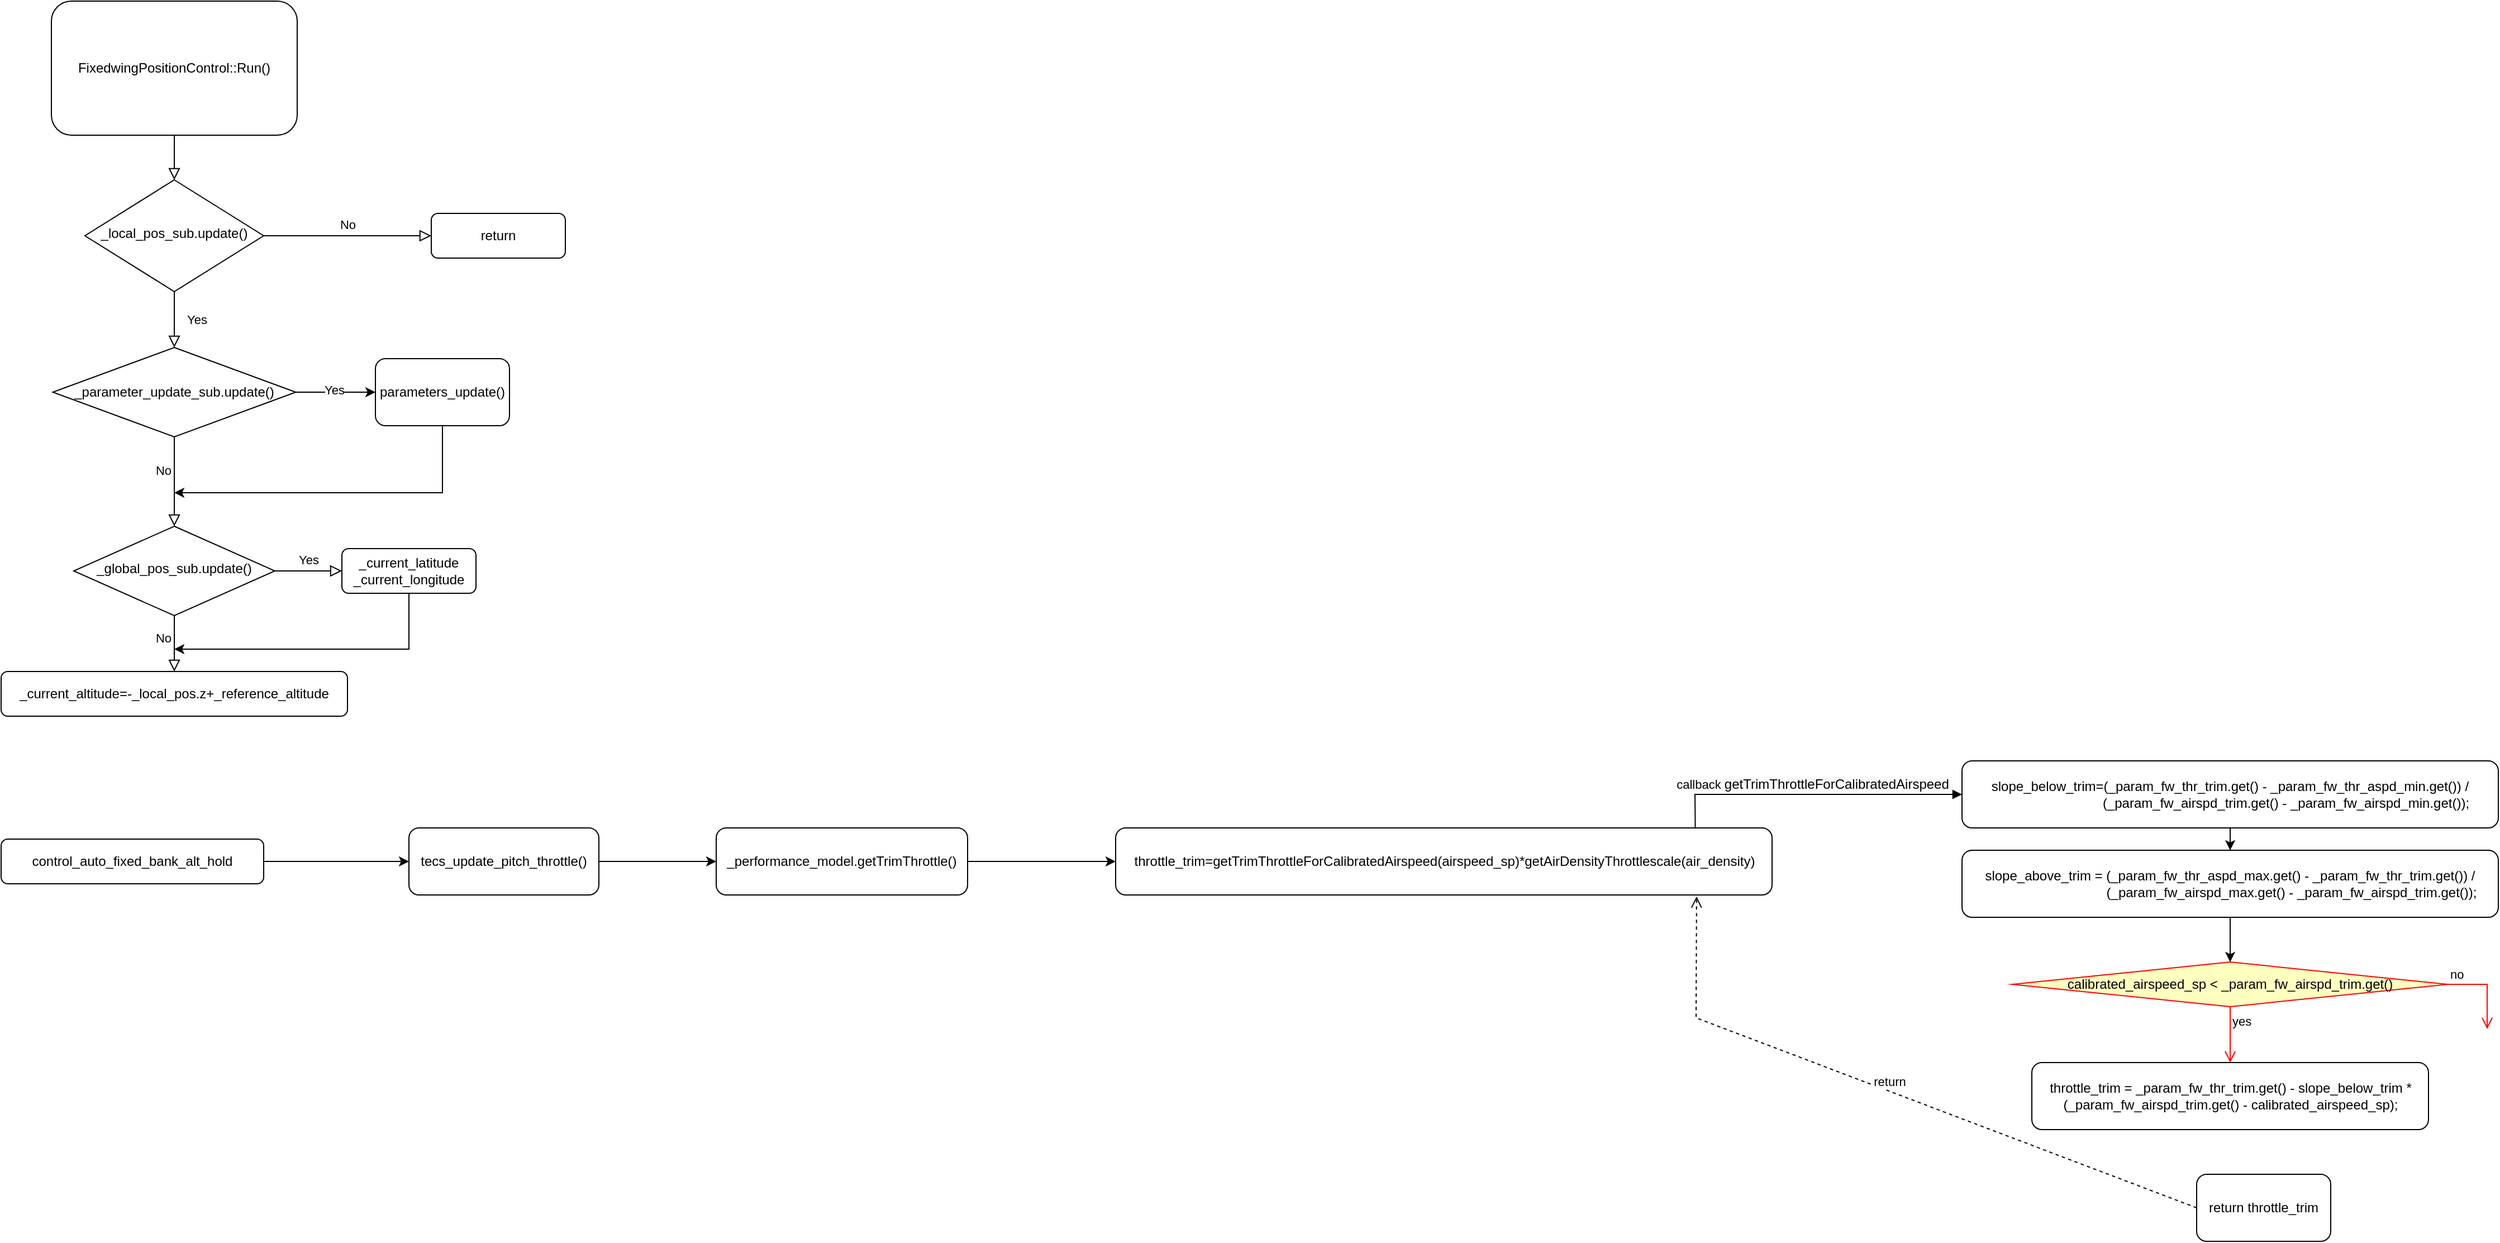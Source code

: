 <mxfile version="24.7.12">
  <diagram id="C5RBs43oDa-KdzZeNtuy" name="Page-1">
    <mxGraphModel dx="1562" dy="882" grid="1" gridSize="10" guides="1" tooltips="1" connect="1" arrows="1" fold="1" page="1" pageScale="1" pageWidth="827" pageHeight="1169" math="0" shadow="0">
      <root>
        <mxCell id="WIyWlLk6GJQsqaUBKTNV-0" />
        <mxCell id="WIyWlLk6GJQsqaUBKTNV-1" parent="WIyWlLk6GJQsqaUBKTNV-0" />
        <mxCell id="WIyWlLk6GJQsqaUBKTNV-2" value="" style="rounded=0;html=1;jettySize=auto;orthogonalLoop=1;fontSize=11;endArrow=block;endFill=0;endSize=8;strokeWidth=1;shadow=0;labelBackgroundColor=none;edgeStyle=orthogonalEdgeStyle;" parent="WIyWlLk6GJQsqaUBKTNV-1" source="WIyWlLk6GJQsqaUBKTNV-3" target="WIyWlLk6GJQsqaUBKTNV-6" edge="1">
          <mxGeometry relative="1" as="geometry" />
        </mxCell>
        <mxCell id="WIyWlLk6GJQsqaUBKTNV-3" value="FixedwingPositionControl::Run()" style="rounded=1;whiteSpace=wrap;html=1;fontSize=12;glass=0;strokeWidth=1;shadow=0;direction=south;" parent="WIyWlLk6GJQsqaUBKTNV-1" vertex="1">
          <mxGeometry x="110" y="10" width="220" height="120" as="geometry" />
        </mxCell>
        <mxCell id="WIyWlLk6GJQsqaUBKTNV-4" value="Yes" style="rounded=0;html=1;jettySize=auto;orthogonalLoop=1;fontSize=11;endArrow=block;endFill=0;endSize=8;strokeWidth=1;shadow=0;labelBackgroundColor=none;edgeStyle=orthogonalEdgeStyle;entryX=0.5;entryY=0;entryDx=0;entryDy=0;" parent="WIyWlLk6GJQsqaUBKTNV-1" source="WIyWlLk6GJQsqaUBKTNV-6" target="4d0LQMOBsUZuwdlxiOle-5" edge="1">
          <mxGeometry y="20" relative="1" as="geometry">
            <mxPoint as="offset" />
            <mxPoint x="220" y="320" as="targetPoint" />
          </mxGeometry>
        </mxCell>
        <mxCell id="WIyWlLk6GJQsqaUBKTNV-5" value="No" style="edgeStyle=orthogonalEdgeStyle;rounded=0;html=1;jettySize=auto;orthogonalLoop=1;fontSize=11;endArrow=block;endFill=0;endSize=8;strokeWidth=1;shadow=0;labelBackgroundColor=none;" parent="WIyWlLk6GJQsqaUBKTNV-1" source="WIyWlLk6GJQsqaUBKTNV-6" target="WIyWlLk6GJQsqaUBKTNV-7" edge="1">
          <mxGeometry y="10" relative="1" as="geometry">
            <mxPoint as="offset" />
          </mxGeometry>
        </mxCell>
        <mxCell id="WIyWlLk6GJQsqaUBKTNV-6" value="_local_pos_sub.update()" style="rhombus;whiteSpace=wrap;html=1;shadow=0;fontFamily=Helvetica;fontSize=12;align=center;strokeWidth=1;spacing=6;spacingTop=-4;" parent="WIyWlLk6GJQsqaUBKTNV-1" vertex="1">
          <mxGeometry x="140" y="170" width="160" height="100" as="geometry" />
        </mxCell>
        <mxCell id="WIyWlLk6GJQsqaUBKTNV-7" value="return" style="rounded=1;whiteSpace=wrap;html=1;fontSize=12;glass=0;strokeWidth=1;shadow=0;" parent="WIyWlLk6GJQsqaUBKTNV-1" vertex="1">
          <mxGeometry x="450" y="200" width="120" height="40" as="geometry" />
        </mxCell>
        <mxCell id="WIyWlLk6GJQsqaUBKTNV-8" value="No" style="rounded=0;html=1;jettySize=auto;orthogonalLoop=1;fontSize=11;endArrow=block;endFill=0;endSize=8;strokeWidth=1;shadow=0;labelBackgroundColor=none;edgeStyle=orthogonalEdgeStyle;entryX=0.5;entryY=0;entryDx=0;entryDy=0;" parent="WIyWlLk6GJQsqaUBKTNV-1" source="WIyWlLk6GJQsqaUBKTNV-10" target="4d0LQMOBsUZuwdlxiOle-18" edge="1">
          <mxGeometry x="-0.2" y="-10" relative="1" as="geometry">
            <mxPoint as="offset" />
            <mxPoint x="220" y="610" as="targetPoint" />
          </mxGeometry>
        </mxCell>
        <mxCell id="WIyWlLk6GJQsqaUBKTNV-9" value="Yes" style="edgeStyle=orthogonalEdgeStyle;rounded=0;html=1;jettySize=auto;orthogonalLoop=1;fontSize=11;endArrow=block;endFill=0;endSize=8;strokeWidth=1;shadow=0;labelBackgroundColor=none;" parent="WIyWlLk6GJQsqaUBKTNV-1" source="WIyWlLk6GJQsqaUBKTNV-10" target="WIyWlLk6GJQsqaUBKTNV-12" edge="1">
          <mxGeometry y="10" relative="1" as="geometry">
            <mxPoint as="offset" />
          </mxGeometry>
        </mxCell>
        <mxCell id="WIyWlLk6GJQsqaUBKTNV-10" value="_global_pos_sub.update()" style="rhombus;whiteSpace=wrap;html=1;shadow=0;fontFamily=Helvetica;fontSize=12;align=center;strokeWidth=1;spacing=6;spacingTop=-4;" parent="WIyWlLk6GJQsqaUBKTNV-1" vertex="1">
          <mxGeometry x="130" y="480" width="180" height="80" as="geometry" />
        </mxCell>
        <mxCell id="rS4UES4o4Pbf3BBduXtB-1" style="edgeStyle=orthogonalEdgeStyle;rounded=0;orthogonalLoop=1;jettySize=auto;html=1;" parent="WIyWlLk6GJQsqaUBKTNV-1" edge="1">
          <mxGeometry relative="1" as="geometry">
            <mxPoint x="220" y="590" as="targetPoint" />
            <mxPoint x="430" y="540" as="sourcePoint" />
            <Array as="points">
              <mxPoint x="430" y="590" />
            </Array>
          </mxGeometry>
        </mxCell>
        <mxCell id="WIyWlLk6GJQsqaUBKTNV-12" value="_current_latitude&lt;div&gt;_current_longitude&lt;/div&gt;" style="rounded=1;whiteSpace=wrap;html=1;fontSize=12;glass=0;strokeWidth=1;shadow=0;" parent="WIyWlLk6GJQsqaUBKTNV-1" vertex="1">
          <mxGeometry x="370" y="500" width="120" height="40" as="geometry" />
        </mxCell>
        <mxCell id="4d0LQMOBsUZuwdlxiOle-11" style="edgeStyle=orthogonalEdgeStyle;rounded=0;orthogonalLoop=1;jettySize=auto;html=1;exitX=1;exitY=0.5;exitDx=0;exitDy=0;entryX=0;entryY=0.5;entryDx=0;entryDy=0;" parent="WIyWlLk6GJQsqaUBKTNV-1" source="4d0LQMOBsUZuwdlxiOle-5" target="4d0LQMOBsUZuwdlxiOle-13" edge="1">
          <mxGeometry relative="1" as="geometry">
            <mxPoint x="400" y="360" as="targetPoint" />
          </mxGeometry>
        </mxCell>
        <mxCell id="4d0LQMOBsUZuwdlxiOle-12" value="Yes" style="edgeLabel;html=1;align=center;verticalAlign=middle;resizable=0;points=[];" parent="4d0LQMOBsUZuwdlxiOle-11" vertex="1" connectable="0">
          <mxGeometry x="-0.054" y="2" relative="1" as="geometry">
            <mxPoint as="offset" />
          </mxGeometry>
        </mxCell>
        <mxCell id="4d0LQMOBsUZuwdlxiOle-5" value="_parameter_update_sub.update()" style="rhombus;whiteSpace=wrap;html=1;" parent="WIyWlLk6GJQsqaUBKTNV-1" vertex="1">
          <mxGeometry x="111.25" y="320" width="217.5" height="80" as="geometry" />
        </mxCell>
        <mxCell id="4d0LQMOBsUZuwdlxiOle-10" value="No" style="rounded=0;html=1;jettySize=auto;orthogonalLoop=1;fontSize=11;endArrow=block;endFill=0;endSize=8;strokeWidth=1;shadow=0;labelBackgroundColor=none;edgeStyle=orthogonalEdgeStyle;exitX=0.5;exitY=1;exitDx=0;exitDy=0;entryX=0.5;entryY=0;entryDx=0;entryDy=0;" parent="WIyWlLk6GJQsqaUBKTNV-1" source="4d0LQMOBsUZuwdlxiOle-5" target="WIyWlLk6GJQsqaUBKTNV-10" edge="1">
          <mxGeometry x="-0.25" y="-10" relative="1" as="geometry">
            <mxPoint as="offset" />
            <mxPoint x="320" y="300" as="sourcePoint" />
            <mxPoint x="230" y="330" as="targetPoint" />
            <Array as="points">
              <mxPoint x="220" y="445" />
              <mxPoint x="220" y="445" />
            </Array>
          </mxGeometry>
        </mxCell>
        <mxCell id="4d0LQMOBsUZuwdlxiOle-15" style="edgeStyle=orthogonalEdgeStyle;rounded=0;orthogonalLoop=1;jettySize=auto;html=1;" parent="WIyWlLk6GJQsqaUBKTNV-1" source="4d0LQMOBsUZuwdlxiOle-13" edge="1">
          <mxGeometry relative="1" as="geometry">
            <mxPoint x="220" y="450" as="targetPoint" />
            <Array as="points">
              <mxPoint x="460" y="450" />
              <mxPoint x="220" y="450" />
            </Array>
          </mxGeometry>
        </mxCell>
        <mxCell id="4d0LQMOBsUZuwdlxiOle-13" value="parameters_update()" style="rounded=1;whiteSpace=wrap;html=1;" parent="WIyWlLk6GJQsqaUBKTNV-1" vertex="1">
          <mxGeometry x="400" y="330" width="120" height="60" as="geometry" />
        </mxCell>
        <mxCell id="4d0LQMOBsUZuwdlxiOle-18" value="_current_altitude=-_local_pos.z+_reference_altitude" style="rounded=1;whiteSpace=wrap;html=1;fontSize=12;glass=0;strokeWidth=1;shadow=0;" parent="WIyWlLk6GJQsqaUBKTNV-1" vertex="1">
          <mxGeometry x="65" y="610" width="310" height="40" as="geometry" />
        </mxCell>
        <mxCell id="rS4UES4o4Pbf3BBduXtB-4" value="" style="edgeStyle=orthogonalEdgeStyle;rounded=0;orthogonalLoop=1;jettySize=auto;html=1;" parent="WIyWlLk6GJQsqaUBKTNV-1" source="rS4UES4o4Pbf3BBduXtB-2" target="rS4UES4o4Pbf3BBduXtB-3" edge="1">
          <mxGeometry relative="1" as="geometry" />
        </mxCell>
        <mxCell id="rS4UES4o4Pbf3BBduXtB-2" value="control_auto_fixed_bank_alt_hold" style="rounded=1;whiteSpace=wrap;html=1;fontSize=12;glass=0;strokeWidth=1;shadow=0;" parent="WIyWlLk6GJQsqaUBKTNV-1" vertex="1">
          <mxGeometry x="65" y="760" width="235" height="40" as="geometry" />
        </mxCell>
        <mxCell id="rS4UES4o4Pbf3BBduXtB-6" value="" style="edgeStyle=orthogonalEdgeStyle;rounded=0;orthogonalLoop=1;jettySize=auto;html=1;" parent="WIyWlLk6GJQsqaUBKTNV-1" source="rS4UES4o4Pbf3BBduXtB-3" target="rS4UES4o4Pbf3BBduXtB-5" edge="1">
          <mxGeometry relative="1" as="geometry" />
        </mxCell>
        <mxCell id="rS4UES4o4Pbf3BBduXtB-3" value="tecs_update_pitch_throttle()" style="whiteSpace=wrap;html=1;rounded=1;glass=0;strokeWidth=1;shadow=0;" parent="WIyWlLk6GJQsqaUBKTNV-1" vertex="1">
          <mxGeometry x="430" y="750" width="170" height="60" as="geometry" />
        </mxCell>
        <mxCell id="rS4UES4o4Pbf3BBduXtB-8" value="" style="edgeStyle=orthogonalEdgeStyle;rounded=0;orthogonalLoop=1;jettySize=auto;html=1;" parent="WIyWlLk6GJQsqaUBKTNV-1" source="rS4UES4o4Pbf3BBduXtB-5" target="rS4UES4o4Pbf3BBduXtB-7" edge="1">
          <mxGeometry relative="1" as="geometry" />
        </mxCell>
        <mxCell id="rS4UES4o4Pbf3BBduXtB-5" value="_performance_model.getTrimThrottle()" style="whiteSpace=wrap;html=1;rounded=1;glass=0;strokeWidth=1;shadow=0;" parent="WIyWlLk6GJQsqaUBKTNV-1" vertex="1">
          <mxGeometry x="705" y="750" width="225" height="60" as="geometry" />
        </mxCell>
        <mxCell id="rS4UES4o4Pbf3BBduXtB-7" value="throttle_trim=getTrimThrottleForCalibratedAirspeed(airspeed_sp)*getAirDensityThrottlescale(air_density)" style="whiteSpace=wrap;html=1;rounded=1;glass=0;strokeWidth=1;shadow=0;" parent="WIyWlLk6GJQsqaUBKTNV-1" vertex="1">
          <mxGeometry x="1062.5" y="750" width="587.5" height="60" as="geometry" />
        </mxCell>
        <mxCell id="rS4UES4o4Pbf3BBduXtB-15" value="" style="edgeStyle=orthogonalEdgeStyle;rounded=0;orthogonalLoop=1;jettySize=auto;html=1;" parent="WIyWlLk6GJQsqaUBKTNV-1" source="rS4UES4o4Pbf3BBduXtB-13" target="rS4UES4o4Pbf3BBduXtB-14" edge="1">
          <mxGeometry relative="1" as="geometry" />
        </mxCell>
        <mxCell id="rS4UES4o4Pbf3BBduXtB-13" value="slope_below_trim=&lt;span style=&quot;background-color: initial;&quot;&gt;(_param_fw_thr_trim.get() - _param_fw_thr_aspd_min.get()) /&lt;/span&gt;&lt;div&gt;&lt;span style=&quot;white-space: normal;&quot;&gt;&lt;span style=&quot;white-space:pre&quot;&gt;&#x9;&#x9;&#x9;&lt;/span&gt;&amp;nbsp; &amp;nbsp; &amp;nbsp;&amp;nbsp;(_param_fw_airspd_trim.get() - _param_fw_airspd_min.get());&lt;/span&gt;&lt;/div&gt;" style="rounded=1;whiteSpace=wrap;html=1;" parent="WIyWlLk6GJQsqaUBKTNV-1" vertex="1">
          <mxGeometry x="1820" y="690" width="480" height="60" as="geometry" />
        </mxCell>
        <mxCell id="rS4UES4o4Pbf3BBduXtB-14" value="&lt;div&gt;slope_above_trim = (_param_fw_thr_aspd_max.get() - _param_fw_thr_trim.get()) /&lt;/div&gt;&lt;div&gt;&lt;span style=&quot;white-space: normal;&quot;&gt;&lt;span style=&quot;white-space:pre&quot;&gt;&#x9;&#x9;&#x9;&#x9;&lt;/span&gt;&amp;nbsp;(_param_fw_airspd_max.get() - _param_fw_airspd_trim.get());&lt;/span&gt;&lt;/div&gt;" style="whiteSpace=wrap;html=1;rounded=1;" parent="WIyWlLk6GJQsqaUBKTNV-1" vertex="1">
          <mxGeometry x="1820" y="770" width="480" height="60" as="geometry" />
        </mxCell>
        <mxCell id="rS4UES4o4Pbf3BBduXtB-19" style="edgeStyle=orthogonalEdgeStyle;rounded=0;orthogonalLoop=1;jettySize=auto;html=1;exitX=0.5;exitY=1;exitDx=0;exitDy=0;entryX=0.5;entryY=0;entryDx=0;entryDy=0;" parent="WIyWlLk6GJQsqaUBKTNV-1" source="rS4UES4o4Pbf3BBduXtB-14" target="rS4UES4o4Pbf3BBduXtB-30" edge="1">
          <mxGeometry relative="1" as="geometry">
            <mxPoint x="2060" y="860" as="targetPoint" />
            <Array as="points" />
          </mxGeometry>
        </mxCell>
        <mxCell id="rS4UES4o4Pbf3BBduXtB-20" value="return throttle_trim" style="rounded=1;whiteSpace=wrap;html=1;" parent="WIyWlLk6GJQsqaUBKTNV-1" vertex="1">
          <mxGeometry x="2030" y="1060" width="120" height="60" as="geometry" />
        </mxCell>
        <mxCell id="rS4UES4o4Pbf3BBduXtB-27" value="callback&amp;nbsp;&lt;span style=&quot;font-size: 12px; text-wrap: wrap; background-color: rgb(251, 251, 251);&quot;&gt;getTrimThrottleForCalibratedAirspeed&lt;/span&gt;" style="html=1;verticalAlign=bottom;endArrow=block;curved=0;rounded=0;exitX=0.883;exitY=-0.003;exitDx=0;exitDy=0;exitPerimeter=0;entryX=0;entryY=0.5;entryDx=0;entryDy=0;" parent="WIyWlLk6GJQsqaUBKTNV-1" source="rS4UES4o4Pbf3BBduXtB-7" target="rS4UES4o4Pbf3BBduXtB-13" edge="1">
          <mxGeometry relative="1" as="geometry">
            <mxPoint x="1770" y="735" as="sourcePoint" />
            <mxPoint x="1810" y="715" as="targetPoint" />
            <Array as="points">
              <mxPoint x="1581" y="720" />
            </Array>
          </mxGeometry>
        </mxCell>
        <mxCell id="rS4UES4o4Pbf3BBduXtB-28" value="return" style="html=1;verticalAlign=bottom;endArrow=open;dashed=1;endSize=8;curved=0;rounded=0;entryX=0.885;entryY=1.022;entryDx=0;entryDy=0;entryPerimeter=0;exitX=0;exitY=0.5;exitDx=0;exitDy=0;" parent="WIyWlLk6GJQsqaUBKTNV-1" source="rS4UES4o4Pbf3BBduXtB-20" target="rS4UES4o4Pbf3BBduXtB-7" edge="1">
          <mxGeometry relative="1" as="geometry">
            <mxPoint x="1770" y="805" as="targetPoint" />
            <mxPoint x="1780" y="790" as="sourcePoint" />
            <Array as="points">
              <mxPoint x="1582" y="920" />
            </Array>
          </mxGeometry>
        </mxCell>
        <mxCell id="rS4UES4o4Pbf3BBduXtB-30" value="calibrated_airspeed_sp &amp;lt; _param_fw_airspd_trim.get()" style="rhombus;whiteSpace=wrap;html=1;fontColor=#000000;fillColor=#ffffc0;strokeColor=#ff0000;" parent="WIyWlLk6GJQsqaUBKTNV-1" vertex="1">
          <mxGeometry x="1865" y="870" width="390" height="40" as="geometry" />
        </mxCell>
        <mxCell id="rS4UES4o4Pbf3BBduXtB-31" value="no" style="edgeStyle=orthogonalEdgeStyle;html=1;align=left;verticalAlign=bottom;endArrow=open;endSize=8;strokeColor=#ff0000;rounded=0;exitX=1;exitY=0.5;exitDx=0;exitDy=0;" parent="WIyWlLk6GJQsqaUBKTNV-1" source="rS4UES4o4Pbf3BBduXtB-30" edge="1">
          <mxGeometry x="-1" relative="1" as="geometry">
            <mxPoint x="2290" y="930" as="targetPoint" />
            <mxPoint x="2110" y="890" as="sourcePoint" />
            <Array as="points">
              <mxPoint x="2290" y="890" />
            </Array>
          </mxGeometry>
        </mxCell>
        <mxCell id="rS4UES4o4Pbf3BBduXtB-32" value="yes" style="edgeStyle=orthogonalEdgeStyle;html=1;align=left;verticalAlign=top;endArrow=open;endSize=8;strokeColor=#ff0000;rounded=0;entryX=0.5;entryY=0;entryDx=0;entryDy=0;" parent="WIyWlLk6GJQsqaUBKTNV-1" source="rS4UES4o4Pbf3BBduXtB-30" edge="1" target="OmRy-A9nD_p67kqgjEia-0">
          <mxGeometry x="-1" relative="1" as="geometry">
            <mxPoint x="2060" y="970" as="targetPoint" />
            <Array as="points" />
          </mxGeometry>
        </mxCell>
        <mxCell id="OmRy-A9nD_p67kqgjEia-0" value="throttle_trim = _param_fw_thr_trim.get() - slope_below_trim * (_param_fw_airspd_trim.get() - calibrated_airspeed_sp);" style="rounded=1;whiteSpace=wrap;html=1;" vertex="1" parent="WIyWlLk6GJQsqaUBKTNV-1">
          <mxGeometry x="1882.5" y="960" width="355" height="60" as="geometry" />
        </mxCell>
      </root>
    </mxGraphModel>
  </diagram>
</mxfile>
